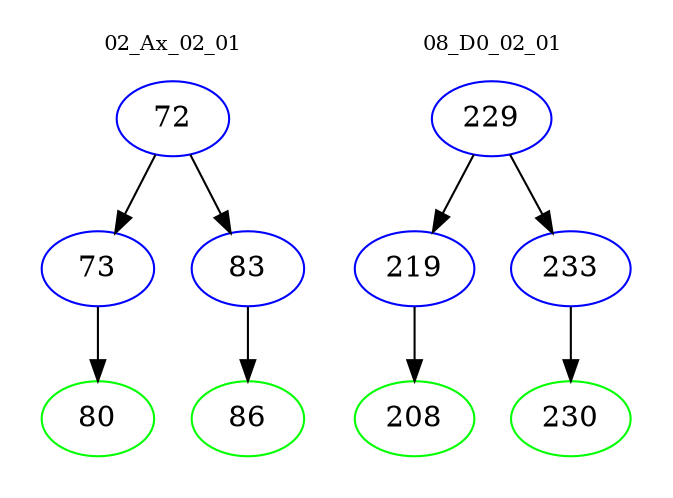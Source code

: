 digraph{
subgraph cluster_0 {
color = white
label = "02_Ax_02_01";
fontsize=10;
T0_72 [label="72", color="blue"]
T0_72 -> T0_73 [color="black"]
T0_73 [label="73", color="blue"]
T0_73 -> T0_80 [color="black"]
T0_80 [label="80", color="green"]
T0_72 -> T0_83 [color="black"]
T0_83 [label="83", color="blue"]
T0_83 -> T0_86 [color="black"]
T0_86 [label="86", color="green"]
}
subgraph cluster_1 {
color = white
label = "08_D0_02_01";
fontsize=10;
T1_229 [label="229", color="blue"]
T1_229 -> T1_219 [color="black"]
T1_219 [label="219", color="blue"]
T1_219 -> T1_208 [color="black"]
T1_208 [label="208", color="green"]
T1_229 -> T1_233 [color="black"]
T1_233 [label="233", color="blue"]
T1_233 -> T1_230 [color="black"]
T1_230 [label="230", color="green"]
}
}
